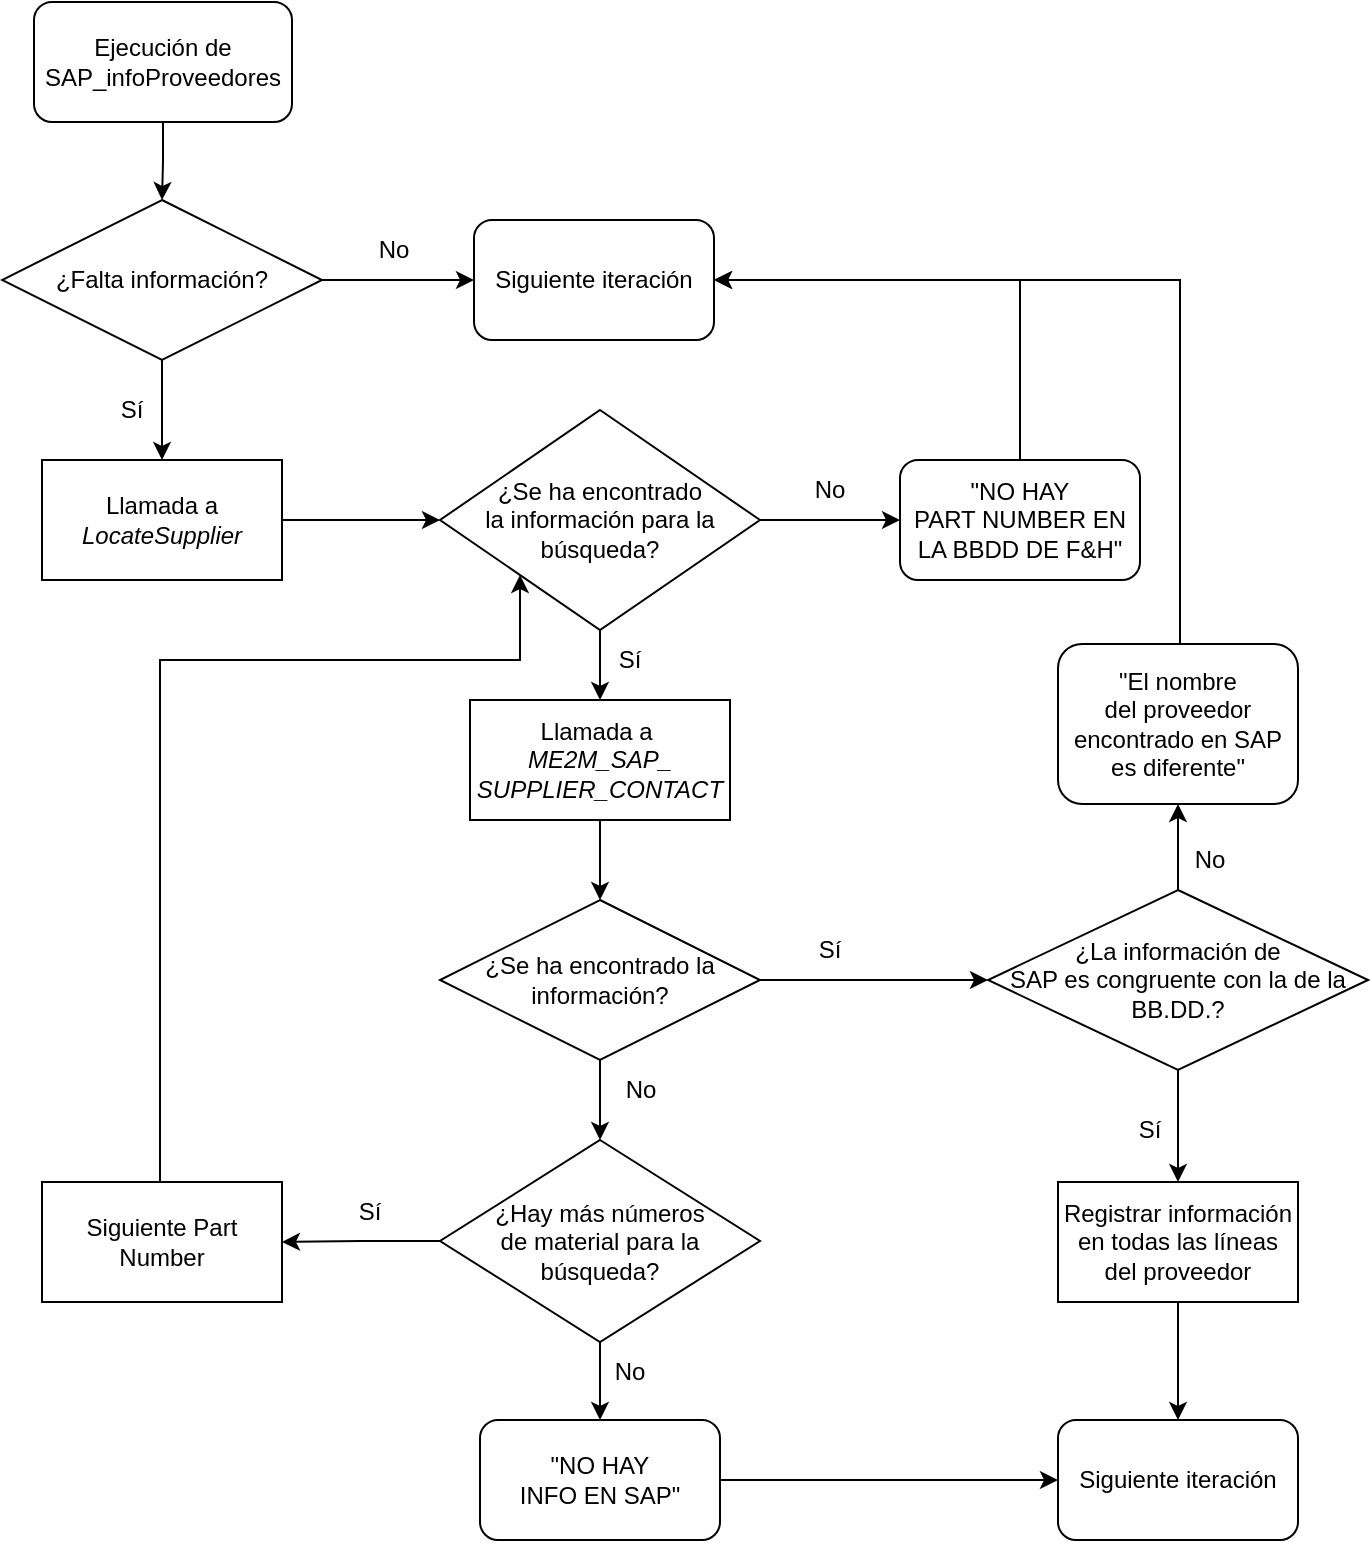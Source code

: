 <mxfile version="20.2.3" type="github"><diagram id="0ZKwKbu3QaYxbFSNgXZS" name="Page-1"><mxGraphModel dx="1874" dy="796" grid="0" gridSize="10" guides="1" tooltips="1" connect="1" arrows="1" fold="1" page="1" pageScale="1" pageWidth="1169" pageHeight="827" math="0" shadow="0"><root><mxCell id="0"/><mxCell id="1" parent="0"/><mxCell id="pmbYQ9uAFB6TgT76jHtj-11" style="edgeStyle=orthogonalEdgeStyle;rounded=0;orthogonalLoop=1;jettySize=auto;html=1;entryX=0;entryY=0.5;entryDx=0;entryDy=0;" edge="1" parent="1" source="pmbYQ9uAFB6TgT76jHtj-2" target="pmbYQ9uAFB6TgT76jHtj-3"><mxGeometry relative="1" as="geometry"/></mxCell><mxCell id="pmbYQ9uAFB6TgT76jHtj-62" style="edgeStyle=orthogonalEdgeStyle;rounded=0;orthogonalLoop=1;jettySize=auto;html=1;exitX=0.5;exitY=1;exitDx=0;exitDy=0;entryX=0.5;entryY=0;entryDx=0;entryDy=0;fontFamily=Helvetica;fontSize=12;" edge="1" parent="1" source="pmbYQ9uAFB6TgT76jHtj-2" target="pmbYQ9uAFB6TgT76jHtj-6"><mxGeometry relative="1" as="geometry"/></mxCell><mxCell id="pmbYQ9uAFB6TgT76jHtj-2" value="¿Falta información?" style="rhombus;whiteSpace=wrap;html=1;" vertex="1" parent="1"><mxGeometry x="321" y="120" width="160" height="80" as="geometry"/></mxCell><mxCell id="pmbYQ9uAFB6TgT76jHtj-3" value="Siguiente iteración" style="rounded=1;whiteSpace=wrap;html=1;fontFamily=Helvetica;fontSize=12;" vertex="1" parent="1"><mxGeometry x="557" y="130" width="120" height="60" as="geometry"/></mxCell><mxCell id="pmbYQ9uAFB6TgT76jHtj-5" value="No" style="text;html=1;strokeColor=none;fillColor=none;align=center;verticalAlign=middle;whiteSpace=wrap;rounded=0;" vertex="1" parent="1"><mxGeometry x="502" y="130" width="30" height="30" as="geometry"/></mxCell><mxCell id="pmbYQ9uAFB6TgT76jHtj-10" style="edgeStyle=orthogonalEdgeStyle;rounded=0;orthogonalLoop=1;jettySize=auto;html=1;entryX=0;entryY=0.5;entryDx=0;entryDy=0;" edge="1" parent="1" source="pmbYQ9uAFB6TgT76jHtj-6" target="pmbYQ9uAFB6TgT76jHtj-9"><mxGeometry relative="1" as="geometry"/></mxCell><mxCell id="pmbYQ9uAFB6TgT76jHtj-6" value="Llamada a &lt;i&gt;LocateSupplier&lt;/i&gt;" style="rounded=0;whiteSpace=wrap;html=1;fontFamily=Helvetica;fontSize=12;" vertex="1" parent="1"><mxGeometry x="341" y="250" width="120" height="60" as="geometry"/></mxCell><mxCell id="pmbYQ9uAFB6TgT76jHtj-8" value="Sí" style="text;html=1;strokeColor=none;fillColor=none;align=center;verticalAlign=middle;whiteSpace=wrap;rounded=0;" vertex="1" parent="1"><mxGeometry x="371" y="210" width="30" height="30" as="geometry"/></mxCell><mxCell id="pmbYQ9uAFB6TgT76jHtj-47" style="edgeStyle=orthogonalEdgeStyle;rounded=0;orthogonalLoop=1;jettySize=auto;html=1;exitX=1;exitY=0.5;exitDx=0;exitDy=0;entryX=0;entryY=0.5;entryDx=0;entryDy=0;fontFamily=Helvetica;fontSize=12;" edge="1" parent="1" source="pmbYQ9uAFB6TgT76jHtj-9" target="pmbYQ9uAFB6TgT76jHtj-29"><mxGeometry relative="1" as="geometry"/></mxCell><mxCell id="pmbYQ9uAFB6TgT76jHtj-57" style="edgeStyle=orthogonalEdgeStyle;rounded=0;orthogonalLoop=1;jettySize=auto;html=1;entryX=0.5;entryY=0;entryDx=0;entryDy=0;fontFamily=Helvetica;fontSize=12;" edge="1" parent="1" source="pmbYQ9uAFB6TgT76jHtj-9" target="pmbYQ9uAFB6TgT76jHtj-50"><mxGeometry relative="1" as="geometry"/></mxCell><mxCell id="pmbYQ9uAFB6TgT76jHtj-9" value="¿Se ha encontrado &lt;br&gt;la información para la búsqueda?" style="rhombus;whiteSpace=wrap;html=1;" vertex="1" parent="1"><mxGeometry x="540" y="225" width="160" height="110" as="geometry"/></mxCell><mxCell id="pmbYQ9uAFB6TgT76jHtj-58" style="edgeStyle=orthogonalEdgeStyle;rounded=0;orthogonalLoop=1;jettySize=auto;html=1;entryX=1;entryY=0.5;entryDx=0;entryDy=0;fontFamily=Helvetica;fontSize=12;exitX=0.5;exitY=0;exitDx=0;exitDy=0;" edge="1" parent="1" source="pmbYQ9uAFB6TgT76jHtj-29" target="pmbYQ9uAFB6TgT76jHtj-3"><mxGeometry relative="1" as="geometry"><Array as="points"><mxPoint x="830" y="160"/></Array></mxGeometry></mxCell><mxCell id="pmbYQ9uAFB6TgT76jHtj-29" value="&lt;span style=&quot;line-height: 107%;&quot;&gt;&lt;font style=&quot;font-size: 12px;&quot;&gt;&quot;NO HAY&lt;br&gt;PART NUMBER EN LA BBDD DE F&amp;amp;H&quot;&lt;/font&gt;&lt;/span&gt;" style="rounded=1;whiteSpace=wrap;html=1;" vertex="1" parent="1"><mxGeometry x="770" y="250" width="120" height="60" as="geometry"/></mxCell><mxCell id="pmbYQ9uAFB6TgT76jHtj-31" value="No" style="text;html=1;strokeColor=none;fillColor=none;align=center;verticalAlign=middle;whiteSpace=wrap;rounded=0;" vertex="1" parent="1"><mxGeometry x="720" y="250" width="30" height="30" as="geometry"/></mxCell><mxCell id="pmbYQ9uAFB6TgT76jHtj-60" style="edgeStyle=orthogonalEdgeStyle;rounded=0;orthogonalLoop=1;jettySize=auto;html=1;fontFamily=Helvetica;fontSize=12;" edge="1" parent="1" source="pmbYQ9uAFB6TgT76jHtj-33" target="pmbYQ9uAFB6TgT76jHtj-39"><mxGeometry relative="1" as="geometry"/></mxCell><mxCell id="pmbYQ9uAFB6TgT76jHtj-65" style="edgeStyle=orthogonalEdgeStyle;rounded=0;orthogonalLoop=1;jettySize=auto;html=1;exitX=0;exitY=0.5;exitDx=0;exitDy=0;entryX=1;entryY=0.5;entryDx=0;entryDy=0;fontFamily=Helvetica;fontSize=12;" edge="1" parent="1" source="pmbYQ9uAFB6TgT76jHtj-33" target="pmbYQ9uAFB6TgT76jHtj-64"><mxGeometry relative="1" as="geometry"/></mxCell><mxCell id="pmbYQ9uAFB6TgT76jHtj-33" value="¿Hay más números&lt;br&gt;de material&amp;nbsp;para la &lt;br&gt;búsqueda?" style="rhombus;whiteSpace=wrap;html=1;" vertex="1" parent="1"><mxGeometry x="540" y="590" width="160" height="101" as="geometry"/></mxCell><mxCell id="pmbYQ9uAFB6TgT76jHtj-71" style="edgeStyle=orthogonalEdgeStyle;rounded=0;orthogonalLoop=1;jettySize=auto;html=1;entryX=0;entryY=0.5;entryDx=0;entryDy=0;fontFamily=Helvetica;fontSize=12;" edge="1" parent="1" source="pmbYQ9uAFB6TgT76jHtj-39" target="pmbYQ9uAFB6TgT76jHtj-70"><mxGeometry relative="1" as="geometry"/></mxCell><mxCell id="pmbYQ9uAFB6TgT76jHtj-39" value="&lt;span style=&quot;line-height: 107%;&quot;&gt;&lt;font style=&quot;font-size: 12px;&quot;&gt;&quot;NO HAY&lt;br&gt;INFO EN SAP&quot;&lt;/font&gt;&lt;/span&gt;" style="rounded=1;whiteSpace=wrap;html=1;" vertex="1" parent="1"><mxGeometry x="560" y="730" width="120" height="60" as="geometry"/></mxCell><mxCell id="pmbYQ9uAFB6TgT76jHtj-40" value="No" style="text;html=1;strokeColor=none;fillColor=none;align=center;verticalAlign=middle;whiteSpace=wrap;rounded=0;" vertex="1" parent="1"><mxGeometry x="620" y="691" width="30" height="30" as="geometry"/></mxCell><mxCell id="pmbYQ9uAFB6TgT76jHtj-42" value="Sí" style="text;html=1;strokeColor=none;fillColor=none;align=center;verticalAlign=middle;whiteSpace=wrap;rounded=0;" vertex="1" parent="1"><mxGeometry x="620" y="335" width="30" height="30" as="geometry"/></mxCell><mxCell id="pmbYQ9uAFB6TgT76jHtj-54" style="edgeStyle=orthogonalEdgeStyle;rounded=0;orthogonalLoop=1;jettySize=auto;html=1;entryX=0.5;entryY=0;entryDx=0;entryDy=0;fontFamily=Helvetica;fontSize=12;" edge="1" parent="1" source="pmbYQ9uAFB6TgT76jHtj-50" target="pmbYQ9uAFB6TgT76jHtj-53"><mxGeometry relative="1" as="geometry"/></mxCell><mxCell id="pmbYQ9uAFB6TgT76jHtj-50" value="Llamada a&lt;i&gt;&amp;nbsp;&lt;br&gt;ME2M_SAP_&lt;/i&gt;&lt;br&gt;&lt;i&gt;SUPPLIER_CONTACT&lt;/i&gt;" style="rounded=0;whiteSpace=wrap;html=1;fontFamily=Helvetica;fontSize=12;" vertex="1" parent="1"><mxGeometry x="555" y="370" width="130" height="60" as="geometry"/></mxCell><mxCell id="pmbYQ9uAFB6TgT76jHtj-55" style="edgeStyle=orthogonalEdgeStyle;rounded=0;orthogonalLoop=1;jettySize=auto;html=1;exitX=0.5;exitY=1;exitDx=0;exitDy=0;entryX=0.5;entryY=0;entryDx=0;entryDy=0;fontFamily=Helvetica;fontSize=12;" edge="1" parent="1" source="pmbYQ9uAFB6TgT76jHtj-53" target="pmbYQ9uAFB6TgT76jHtj-33"><mxGeometry relative="1" as="geometry"/></mxCell><mxCell id="pmbYQ9uAFB6TgT76jHtj-69" style="edgeStyle=orthogonalEdgeStyle;rounded=0;orthogonalLoop=1;jettySize=auto;html=1;exitX=1;exitY=0.5;exitDx=0;exitDy=0;entryX=0;entryY=0.5;entryDx=0;entryDy=0;fontFamily=Helvetica;fontSize=12;" edge="1" parent="1" source="pmbYQ9uAFB6TgT76jHtj-53" target="pmbYQ9uAFB6TgT76jHtj-79"><mxGeometry relative="1" as="geometry"><mxPoint x="780" y="510" as="targetPoint"/></mxGeometry></mxCell><mxCell id="pmbYQ9uAFB6TgT76jHtj-53" value="¿Se ha encontrado la información?" style="rhombus;whiteSpace=wrap;html=1;" vertex="1" parent="1"><mxGeometry x="540" y="470" width="160" height="80" as="geometry"/></mxCell><mxCell id="pmbYQ9uAFB6TgT76jHtj-59" value="No" style="text;html=1;align=center;verticalAlign=middle;resizable=0;points=[];autosize=1;strokeColor=none;fillColor=none;fontSize=12;fontFamily=Helvetica;" vertex="1" parent="1"><mxGeometry x="620" y="550" width="40" height="30" as="geometry"/></mxCell><mxCell id="pmbYQ9uAFB6TgT76jHtj-63" value="Sí" style="text;html=1;strokeColor=none;fillColor=none;align=center;verticalAlign=middle;whiteSpace=wrap;rounded=0;" vertex="1" parent="1"><mxGeometry x="490" y="611" width="30" height="30" as="geometry"/></mxCell><mxCell id="pmbYQ9uAFB6TgT76jHtj-66" style="edgeStyle=orthogonalEdgeStyle;rounded=0;orthogonalLoop=1;jettySize=auto;html=1;entryX=0;entryY=1;entryDx=0;entryDy=0;fontFamily=Helvetica;fontSize=12;" edge="1" parent="1" source="pmbYQ9uAFB6TgT76jHtj-64" target="pmbYQ9uAFB6TgT76jHtj-9"><mxGeometry relative="1" as="geometry"><Array as="points"><mxPoint x="400" y="350"/><mxPoint x="580" y="350"/></Array></mxGeometry></mxCell><mxCell id="pmbYQ9uAFB6TgT76jHtj-64" value="Siguiente Part Number" style="rounded=0;whiteSpace=wrap;html=1;fontFamily=Helvetica;fontSize=12;" vertex="1" parent="1"><mxGeometry x="341" y="611" width="120" height="60" as="geometry"/></mxCell><mxCell id="pmbYQ9uAFB6TgT76jHtj-67" value="Sí" style="text;html=1;strokeColor=none;fillColor=none;align=center;verticalAlign=middle;whiteSpace=wrap;rounded=0;" vertex="1" parent="1"><mxGeometry x="720" y="480" width="30" height="30" as="geometry"/></mxCell><mxCell id="pmbYQ9uAFB6TgT76jHtj-70" value="Siguiente iteración" style="rounded=1;whiteSpace=wrap;html=1;fontFamily=Helvetica;fontSize=12;" vertex="1" parent="1"><mxGeometry x="849" y="730" width="120" height="60" as="geometry"/></mxCell><mxCell id="pmbYQ9uAFB6TgT76jHtj-75" style="edgeStyle=orthogonalEdgeStyle;rounded=0;orthogonalLoop=1;jettySize=auto;html=1;entryX=0.5;entryY=0;entryDx=0;entryDy=0;fontFamily=Helvetica;fontSize=12;" edge="1" parent="1" source="pmbYQ9uAFB6TgT76jHtj-74" target="pmbYQ9uAFB6TgT76jHtj-2"><mxGeometry relative="1" as="geometry"/></mxCell><mxCell id="pmbYQ9uAFB6TgT76jHtj-74" value="Ejecución de&lt;br&gt;SAP_infoProveedores" style="rounded=1;whiteSpace=wrap;html=1;fontFamily=Helvetica;fontSize=12;" vertex="1" parent="1"><mxGeometry x="337" y="21" width="129" height="60" as="geometry"/></mxCell><mxCell id="pmbYQ9uAFB6TgT76jHtj-78" style="edgeStyle=orthogonalEdgeStyle;rounded=0;orthogonalLoop=1;jettySize=auto;html=1;entryX=0.5;entryY=0;entryDx=0;entryDy=0;fontFamily=Helvetica;fontSize=12;" edge="1" parent="1" source="pmbYQ9uAFB6TgT76jHtj-77" target="pmbYQ9uAFB6TgT76jHtj-70"><mxGeometry relative="1" as="geometry"/></mxCell><mxCell id="pmbYQ9uAFB6TgT76jHtj-77" value="Registrar información&lt;br&gt;en todas las líneas del proveedor" style="rounded=0;whiteSpace=wrap;html=1;fontFamily=Helvetica;fontSize=12;" vertex="1" parent="1"><mxGeometry x="849" y="611" width="120" height="60" as="geometry"/></mxCell><mxCell id="pmbYQ9uAFB6TgT76jHtj-80" style="edgeStyle=orthogonalEdgeStyle;rounded=0;orthogonalLoop=1;jettySize=auto;html=1;fontFamily=Helvetica;fontSize=12;" edge="1" parent="1" source="pmbYQ9uAFB6TgT76jHtj-79" target="pmbYQ9uAFB6TgT76jHtj-77"><mxGeometry relative="1" as="geometry"/></mxCell><mxCell id="pmbYQ9uAFB6TgT76jHtj-83" style="edgeStyle=orthogonalEdgeStyle;rounded=0;orthogonalLoop=1;jettySize=auto;html=1;exitX=0.5;exitY=0;exitDx=0;exitDy=0;entryX=0.5;entryY=1;entryDx=0;entryDy=0;fontFamily=Helvetica;fontSize=12;" edge="1" parent="1" source="pmbYQ9uAFB6TgT76jHtj-79" target="pmbYQ9uAFB6TgT76jHtj-82"><mxGeometry relative="1" as="geometry"/></mxCell><mxCell id="pmbYQ9uAFB6TgT76jHtj-79" value="¿La información de&lt;br&gt;SAP es congruente con la de la BB.DD.?" style="rhombus;whiteSpace=wrap;html=1;" vertex="1" parent="1"><mxGeometry x="814" y="465" width="190" height="90" as="geometry"/></mxCell><mxCell id="pmbYQ9uAFB6TgT76jHtj-81" value="Sí" style="text;html=1;strokeColor=none;fillColor=none;align=center;verticalAlign=middle;whiteSpace=wrap;rounded=0;" vertex="1" parent="1"><mxGeometry x="880" y="570" width="30" height="30" as="geometry"/></mxCell><mxCell id="pmbYQ9uAFB6TgT76jHtj-85" style="edgeStyle=orthogonalEdgeStyle;rounded=0;orthogonalLoop=1;jettySize=auto;html=1;entryX=1;entryY=0.5;entryDx=0;entryDy=0;fontFamily=Helvetica;fontSize=12;" edge="1" parent="1" source="pmbYQ9uAFB6TgT76jHtj-82" target="pmbYQ9uAFB6TgT76jHtj-3"><mxGeometry relative="1" as="geometry"><Array as="points"><mxPoint x="910" y="160"/></Array></mxGeometry></mxCell><mxCell id="pmbYQ9uAFB6TgT76jHtj-82" value="&lt;span style=&quot;line-height: 107%;&quot;&gt;&lt;font style=&quot;font-size: 12px;&quot;&gt;&quot;El&amp;nbsp;nombre &lt;br&gt;del proveedor encontrado en SAP es diferente&quot;&lt;/font&gt;&lt;/span&gt;" style="rounded=1;whiteSpace=wrap;html=1;fontFamily=Helvetica;fontSize=12;" vertex="1" parent="1"><mxGeometry x="849" y="342" width="120" height="80" as="geometry"/></mxCell><mxCell id="pmbYQ9uAFB6TgT76jHtj-84" value="No" style="text;html=1;strokeColor=none;fillColor=none;align=center;verticalAlign=middle;whiteSpace=wrap;rounded=0;" vertex="1" parent="1"><mxGeometry x="910" y="435" width="30" height="30" as="geometry"/></mxCell></root></mxGraphModel></diagram></mxfile>